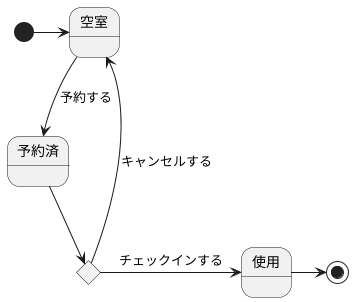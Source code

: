 @startuml
    [*] -right-> 空室
    state c <<choice>>
    空室 --> 予約済 : 予約する
    予約済 --> c
    c -> 空室 : キャンセルする
    c -> 使用 : チェックインする
    使用 -> [*]
@enduml
